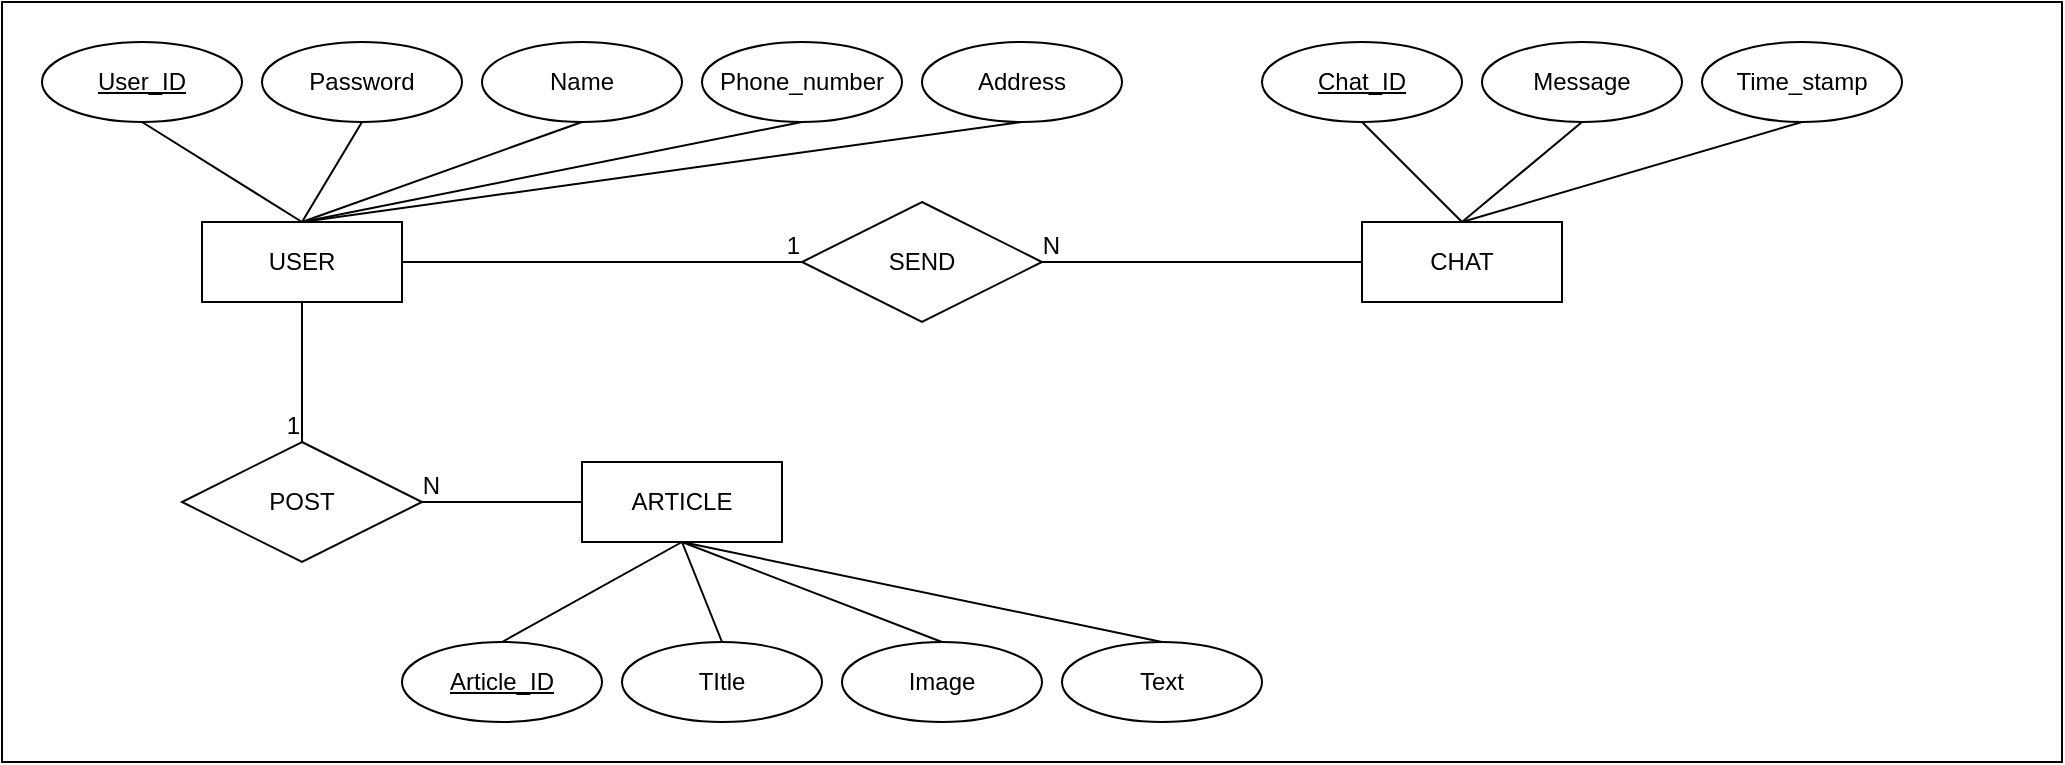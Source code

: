<mxfile version="25.0.3">
  <diagram name="페이지-1" id="Dgcx4zM-HbP8MREHNESY">
    <mxGraphModel dx="1461" dy="759" grid="1" gridSize="10" guides="1" tooltips="1" connect="1" arrows="1" fold="1" page="1" pageScale="1" pageWidth="827" pageHeight="1169" math="0" shadow="0">
      <root>
        <mxCell id="0" />
        <mxCell id="1" parent="0" />
        <mxCell id="HQbXodOyn_7Oqjs9133s-1" value="" style="rounded=0;whiteSpace=wrap;html=1;" vertex="1" parent="1">
          <mxGeometry x="40" y="70" width="1030" height="380" as="geometry" />
        </mxCell>
        <mxCell id="HQbXodOyn_7Oqjs9133s-2" value="USER" style="whiteSpace=wrap;html=1;align=center;" vertex="1" parent="1">
          <mxGeometry x="140" y="180" width="100" height="40" as="geometry" />
        </mxCell>
        <mxCell id="HQbXodOyn_7Oqjs9133s-3" value="CHAT" style="whiteSpace=wrap;html=1;align=center;" vertex="1" parent="1">
          <mxGeometry x="720" y="180" width="100" height="40" as="geometry" />
        </mxCell>
        <mxCell id="HQbXodOyn_7Oqjs9133s-4" value="ARTICLE" style="whiteSpace=wrap;html=1;align=center;" vertex="1" parent="1">
          <mxGeometry x="330" y="300" width="100" height="40" as="geometry" />
        </mxCell>
        <mxCell id="HQbXodOyn_7Oqjs9133s-5" value="SEND" style="shape=rhombus;perimeter=rhombusPerimeter;whiteSpace=wrap;html=1;align=center;" vertex="1" parent="1">
          <mxGeometry x="440" y="170" width="120" height="60" as="geometry" />
        </mxCell>
        <mxCell id="HQbXodOyn_7Oqjs9133s-6" value="" style="endArrow=none;html=1;rounded=0;exitX=1;exitY=0.5;exitDx=0;exitDy=0;entryX=0;entryY=0.5;entryDx=0;entryDy=0;" edge="1" parent="1" source="HQbXodOyn_7Oqjs9133s-2" target="HQbXodOyn_7Oqjs9133s-5">
          <mxGeometry relative="1" as="geometry">
            <mxPoint x="330" y="390" as="sourcePoint" />
            <mxPoint x="490" y="390" as="targetPoint" />
          </mxGeometry>
        </mxCell>
        <mxCell id="HQbXodOyn_7Oqjs9133s-7" value="1" style="resizable=0;html=1;whiteSpace=wrap;align=right;verticalAlign=bottom;" connectable="0" vertex="1" parent="HQbXodOyn_7Oqjs9133s-6">
          <mxGeometry x="1" relative="1" as="geometry" />
        </mxCell>
        <mxCell id="HQbXodOyn_7Oqjs9133s-8" value="" style="endArrow=none;html=1;rounded=0;entryX=1;entryY=0.5;entryDx=0;entryDy=0;exitX=0;exitY=0.5;exitDx=0;exitDy=0;" edge="1" parent="1" source="HQbXodOyn_7Oqjs9133s-3" target="HQbXodOyn_7Oqjs9133s-5">
          <mxGeometry relative="1" as="geometry">
            <mxPoint x="330" y="390" as="sourcePoint" />
            <mxPoint x="490" y="390" as="targetPoint" />
          </mxGeometry>
        </mxCell>
        <mxCell id="HQbXodOyn_7Oqjs9133s-9" value="N" style="resizable=0;html=1;whiteSpace=wrap;align=right;verticalAlign=bottom;" connectable="0" vertex="1" parent="HQbXodOyn_7Oqjs9133s-8">
          <mxGeometry x="1" relative="1" as="geometry">
            <mxPoint x="10" as="offset" />
          </mxGeometry>
        </mxCell>
        <mxCell id="HQbXodOyn_7Oqjs9133s-10" value="POST" style="shape=rhombus;perimeter=rhombusPerimeter;whiteSpace=wrap;html=1;align=center;" vertex="1" parent="1">
          <mxGeometry x="130" y="290" width="120" height="60" as="geometry" />
        </mxCell>
        <mxCell id="HQbXodOyn_7Oqjs9133s-11" value="" style="endArrow=none;html=1;rounded=0;exitX=0.5;exitY=1;exitDx=0;exitDy=0;entryX=0.5;entryY=0;entryDx=0;entryDy=0;" edge="1" parent="1" source="HQbXodOyn_7Oqjs9133s-2" target="HQbXodOyn_7Oqjs9133s-10">
          <mxGeometry relative="1" as="geometry">
            <mxPoint x="250" y="210" as="sourcePoint" />
            <mxPoint x="330" y="210" as="targetPoint" />
          </mxGeometry>
        </mxCell>
        <mxCell id="HQbXodOyn_7Oqjs9133s-12" value="1" style="resizable=0;html=1;whiteSpace=wrap;align=right;verticalAlign=bottom;" connectable="0" vertex="1" parent="HQbXodOyn_7Oqjs9133s-11">
          <mxGeometry x="1" relative="1" as="geometry" />
        </mxCell>
        <mxCell id="HQbXodOyn_7Oqjs9133s-13" value="" style="endArrow=none;html=1;rounded=0;entryX=1;entryY=0.5;entryDx=0;entryDy=0;exitX=0;exitY=0.5;exitDx=0;exitDy=0;" edge="1" parent="1" source="HQbXodOyn_7Oqjs9133s-4" target="HQbXodOyn_7Oqjs9133s-10">
          <mxGeometry relative="1" as="geometry">
            <mxPoint x="520" y="210" as="sourcePoint" />
            <mxPoint x="450" y="210" as="targetPoint" />
          </mxGeometry>
        </mxCell>
        <mxCell id="HQbXodOyn_7Oqjs9133s-14" value="N" style="resizable=0;html=1;whiteSpace=wrap;align=right;verticalAlign=bottom;" connectable="0" vertex="1" parent="HQbXodOyn_7Oqjs9133s-13">
          <mxGeometry x="1" relative="1" as="geometry">
            <mxPoint x="10" as="offset" />
          </mxGeometry>
        </mxCell>
        <mxCell id="HQbXodOyn_7Oqjs9133s-15" value="Article_ID" style="ellipse;whiteSpace=wrap;html=1;align=center;fontStyle=4;" vertex="1" parent="1">
          <mxGeometry x="240" y="390" width="100" height="40" as="geometry" />
        </mxCell>
        <mxCell id="HQbXodOyn_7Oqjs9133s-16" value="TItle" style="ellipse;whiteSpace=wrap;html=1;align=center;" vertex="1" parent="1">
          <mxGeometry x="350" y="390" width="100" height="40" as="geometry" />
        </mxCell>
        <mxCell id="HQbXodOyn_7Oqjs9133s-17" value="Image" style="ellipse;whiteSpace=wrap;html=1;align=center;" vertex="1" parent="1">
          <mxGeometry x="460" y="390" width="100" height="40" as="geometry" />
        </mxCell>
        <mxCell id="HQbXodOyn_7Oqjs9133s-18" value="Text" style="ellipse;whiteSpace=wrap;html=1;align=center;" vertex="1" parent="1">
          <mxGeometry x="570" y="390" width="100" height="40" as="geometry" />
        </mxCell>
        <mxCell id="HQbXodOyn_7Oqjs9133s-22" value="" style="endArrow=none;html=1;rounded=0;exitX=0.5;exitY=0;exitDx=0;exitDy=0;entryX=0.5;entryY=1;entryDx=0;entryDy=0;" edge="1" parent="1" source="HQbXodOyn_7Oqjs9133s-15" target="HQbXodOyn_7Oqjs9133s-4">
          <mxGeometry relative="1" as="geometry">
            <mxPoint x="330" y="390" as="sourcePoint" />
            <mxPoint x="490" y="390" as="targetPoint" />
          </mxGeometry>
        </mxCell>
        <mxCell id="HQbXodOyn_7Oqjs9133s-23" value="" style="endArrow=none;html=1;rounded=0;exitX=0.5;exitY=0;exitDx=0;exitDy=0;entryX=0.5;entryY=1;entryDx=0;entryDy=0;" edge="1" parent="1" source="HQbXodOyn_7Oqjs9133s-16" target="HQbXodOyn_7Oqjs9133s-4">
          <mxGeometry relative="1" as="geometry">
            <mxPoint x="300" y="400" as="sourcePoint" />
            <mxPoint x="390" y="350" as="targetPoint" />
          </mxGeometry>
        </mxCell>
        <mxCell id="HQbXodOyn_7Oqjs9133s-24" value="" style="endArrow=none;html=1;rounded=0;exitX=0.5;exitY=0;exitDx=0;exitDy=0;entryX=0.5;entryY=1;entryDx=0;entryDy=0;" edge="1" parent="1" source="HQbXodOyn_7Oqjs9133s-17" target="HQbXodOyn_7Oqjs9133s-4">
          <mxGeometry relative="1" as="geometry">
            <mxPoint x="310" y="410" as="sourcePoint" />
            <mxPoint x="400" y="360" as="targetPoint" />
          </mxGeometry>
        </mxCell>
        <mxCell id="HQbXodOyn_7Oqjs9133s-25" value="" style="endArrow=none;html=1;rounded=0;exitX=0.5;exitY=0;exitDx=0;exitDy=0;entryX=0.5;entryY=1;entryDx=0;entryDy=0;" edge="1" parent="1" source="HQbXodOyn_7Oqjs9133s-18" target="HQbXodOyn_7Oqjs9133s-4">
          <mxGeometry relative="1" as="geometry">
            <mxPoint x="320" y="420" as="sourcePoint" />
            <mxPoint x="410" y="370" as="targetPoint" />
          </mxGeometry>
        </mxCell>
        <mxCell id="HQbXodOyn_7Oqjs9133s-27" value="Message" style="ellipse;whiteSpace=wrap;html=1;align=center;" vertex="1" parent="1">
          <mxGeometry x="780" y="90" width="100" height="40" as="geometry" />
        </mxCell>
        <mxCell id="HQbXodOyn_7Oqjs9133s-28" value="Chat_ID" style="ellipse;whiteSpace=wrap;html=1;align=center;fontStyle=4;" vertex="1" parent="1">
          <mxGeometry x="670" y="90" width="100" height="40" as="geometry" />
        </mxCell>
        <mxCell id="HQbXodOyn_7Oqjs9133s-30" value="" style="endArrow=none;html=1;rounded=0;exitX=0.5;exitY=0;exitDx=0;exitDy=0;entryX=0.5;entryY=1;entryDx=0;entryDy=0;" edge="1" parent="1" source="HQbXodOyn_7Oqjs9133s-3" target="HQbXodOyn_7Oqjs9133s-28">
          <mxGeometry relative="1" as="geometry">
            <mxPoint x="630" y="400" as="sourcePoint" />
            <mxPoint x="390" y="350" as="targetPoint" />
          </mxGeometry>
        </mxCell>
        <mxCell id="HQbXodOyn_7Oqjs9133s-31" value="" style="endArrow=none;html=1;rounded=0;exitX=0.5;exitY=0;exitDx=0;exitDy=0;entryX=0.5;entryY=1;entryDx=0;entryDy=0;" edge="1" parent="1" source="HQbXodOyn_7Oqjs9133s-3" target="HQbXodOyn_7Oqjs9133s-27">
          <mxGeometry relative="1" as="geometry">
            <mxPoint x="640" y="410" as="sourcePoint" />
            <mxPoint x="400" y="360" as="targetPoint" />
          </mxGeometry>
        </mxCell>
        <mxCell id="HQbXodOyn_7Oqjs9133s-32" value="Time_stamp" style="ellipse;whiteSpace=wrap;html=1;align=center;" vertex="1" parent="1">
          <mxGeometry x="890" y="90" width="100" height="40" as="geometry" />
        </mxCell>
        <mxCell id="HQbXodOyn_7Oqjs9133s-33" value="" style="endArrow=none;html=1;rounded=0;exitX=0.5;exitY=0;exitDx=0;exitDy=0;entryX=0.5;entryY=1;entryDx=0;entryDy=0;" edge="1" parent="1" source="HQbXodOyn_7Oqjs9133s-3" target="HQbXodOyn_7Oqjs9133s-32">
          <mxGeometry relative="1" as="geometry">
            <mxPoint x="570" y="190" as="sourcePoint" />
            <mxPoint x="660" y="150" as="targetPoint" />
          </mxGeometry>
        </mxCell>
        <mxCell id="HQbXodOyn_7Oqjs9133s-35" value="User_ID" style="ellipse;whiteSpace=wrap;html=1;align=center;fontStyle=4;" vertex="1" parent="1">
          <mxGeometry x="60" y="90" width="100" height="40" as="geometry" />
        </mxCell>
        <mxCell id="HQbXodOyn_7Oqjs9133s-36" value="Password" style="ellipse;whiteSpace=wrap;html=1;align=center;" vertex="1" parent="1">
          <mxGeometry x="170" y="90" width="100" height="40" as="geometry" />
        </mxCell>
        <mxCell id="HQbXodOyn_7Oqjs9133s-37" value="Name" style="ellipse;whiteSpace=wrap;html=1;align=center;" vertex="1" parent="1">
          <mxGeometry x="280" y="90" width="100" height="40" as="geometry" />
        </mxCell>
        <mxCell id="HQbXodOyn_7Oqjs9133s-38" value="Phone_number" style="ellipse;whiteSpace=wrap;html=1;align=center;" vertex="1" parent="1">
          <mxGeometry x="390" y="90" width="100" height="40" as="geometry" />
        </mxCell>
        <mxCell id="HQbXodOyn_7Oqjs9133s-39" value="Address" style="ellipse;whiteSpace=wrap;html=1;align=center;" vertex="1" parent="1">
          <mxGeometry x="500" y="90" width="100" height="40" as="geometry" />
        </mxCell>
        <mxCell id="HQbXodOyn_7Oqjs9133s-40" value="" style="endArrow=none;html=1;rounded=0;exitX=0.5;exitY=0;exitDx=0;exitDy=0;entryX=0.5;entryY=1;entryDx=0;entryDy=0;" edge="1" parent="1" source="HQbXodOyn_7Oqjs9133s-2" target="HQbXodOyn_7Oqjs9133s-35">
          <mxGeometry relative="1" as="geometry">
            <mxPoint x="850" y="190" as="sourcePoint" />
            <mxPoint x="800" y="140" as="targetPoint" />
          </mxGeometry>
        </mxCell>
        <mxCell id="HQbXodOyn_7Oqjs9133s-41" value="" style="endArrow=none;html=1;rounded=0;exitX=0.5;exitY=0;exitDx=0;exitDy=0;entryX=0.5;entryY=1;entryDx=0;entryDy=0;" edge="1" parent="1" source="HQbXodOyn_7Oqjs9133s-2" target="HQbXodOyn_7Oqjs9133s-36">
          <mxGeometry relative="1" as="geometry">
            <mxPoint x="200" y="190" as="sourcePoint" />
            <mxPoint x="120" y="140" as="targetPoint" />
          </mxGeometry>
        </mxCell>
        <mxCell id="HQbXodOyn_7Oqjs9133s-42" value="" style="endArrow=none;html=1;rounded=0;exitX=0.5;exitY=0;exitDx=0;exitDy=0;entryX=0.5;entryY=1;entryDx=0;entryDy=0;" edge="1" parent="1" source="HQbXodOyn_7Oqjs9133s-2" target="HQbXodOyn_7Oqjs9133s-37">
          <mxGeometry relative="1" as="geometry">
            <mxPoint x="210" y="200" as="sourcePoint" />
            <mxPoint x="130" y="150" as="targetPoint" />
          </mxGeometry>
        </mxCell>
        <mxCell id="HQbXodOyn_7Oqjs9133s-43" value="" style="endArrow=none;html=1;rounded=0;exitX=0.5;exitY=0;exitDx=0;exitDy=0;entryX=0.5;entryY=1;entryDx=0;entryDy=0;" edge="1" parent="1" source="HQbXodOyn_7Oqjs9133s-2" target="HQbXodOyn_7Oqjs9133s-38">
          <mxGeometry relative="1" as="geometry">
            <mxPoint x="220" y="210" as="sourcePoint" />
            <mxPoint x="140" y="160" as="targetPoint" />
          </mxGeometry>
        </mxCell>
        <mxCell id="HQbXodOyn_7Oqjs9133s-44" value="" style="endArrow=none;html=1;rounded=0;exitX=0.5;exitY=0;exitDx=0;exitDy=0;entryX=0.5;entryY=1;entryDx=0;entryDy=0;" edge="1" parent="1" source="HQbXodOyn_7Oqjs9133s-2" target="HQbXodOyn_7Oqjs9133s-39">
          <mxGeometry relative="1" as="geometry">
            <mxPoint x="230" y="220" as="sourcePoint" />
            <mxPoint x="150" y="170" as="targetPoint" />
          </mxGeometry>
        </mxCell>
      </root>
    </mxGraphModel>
  </diagram>
</mxfile>
